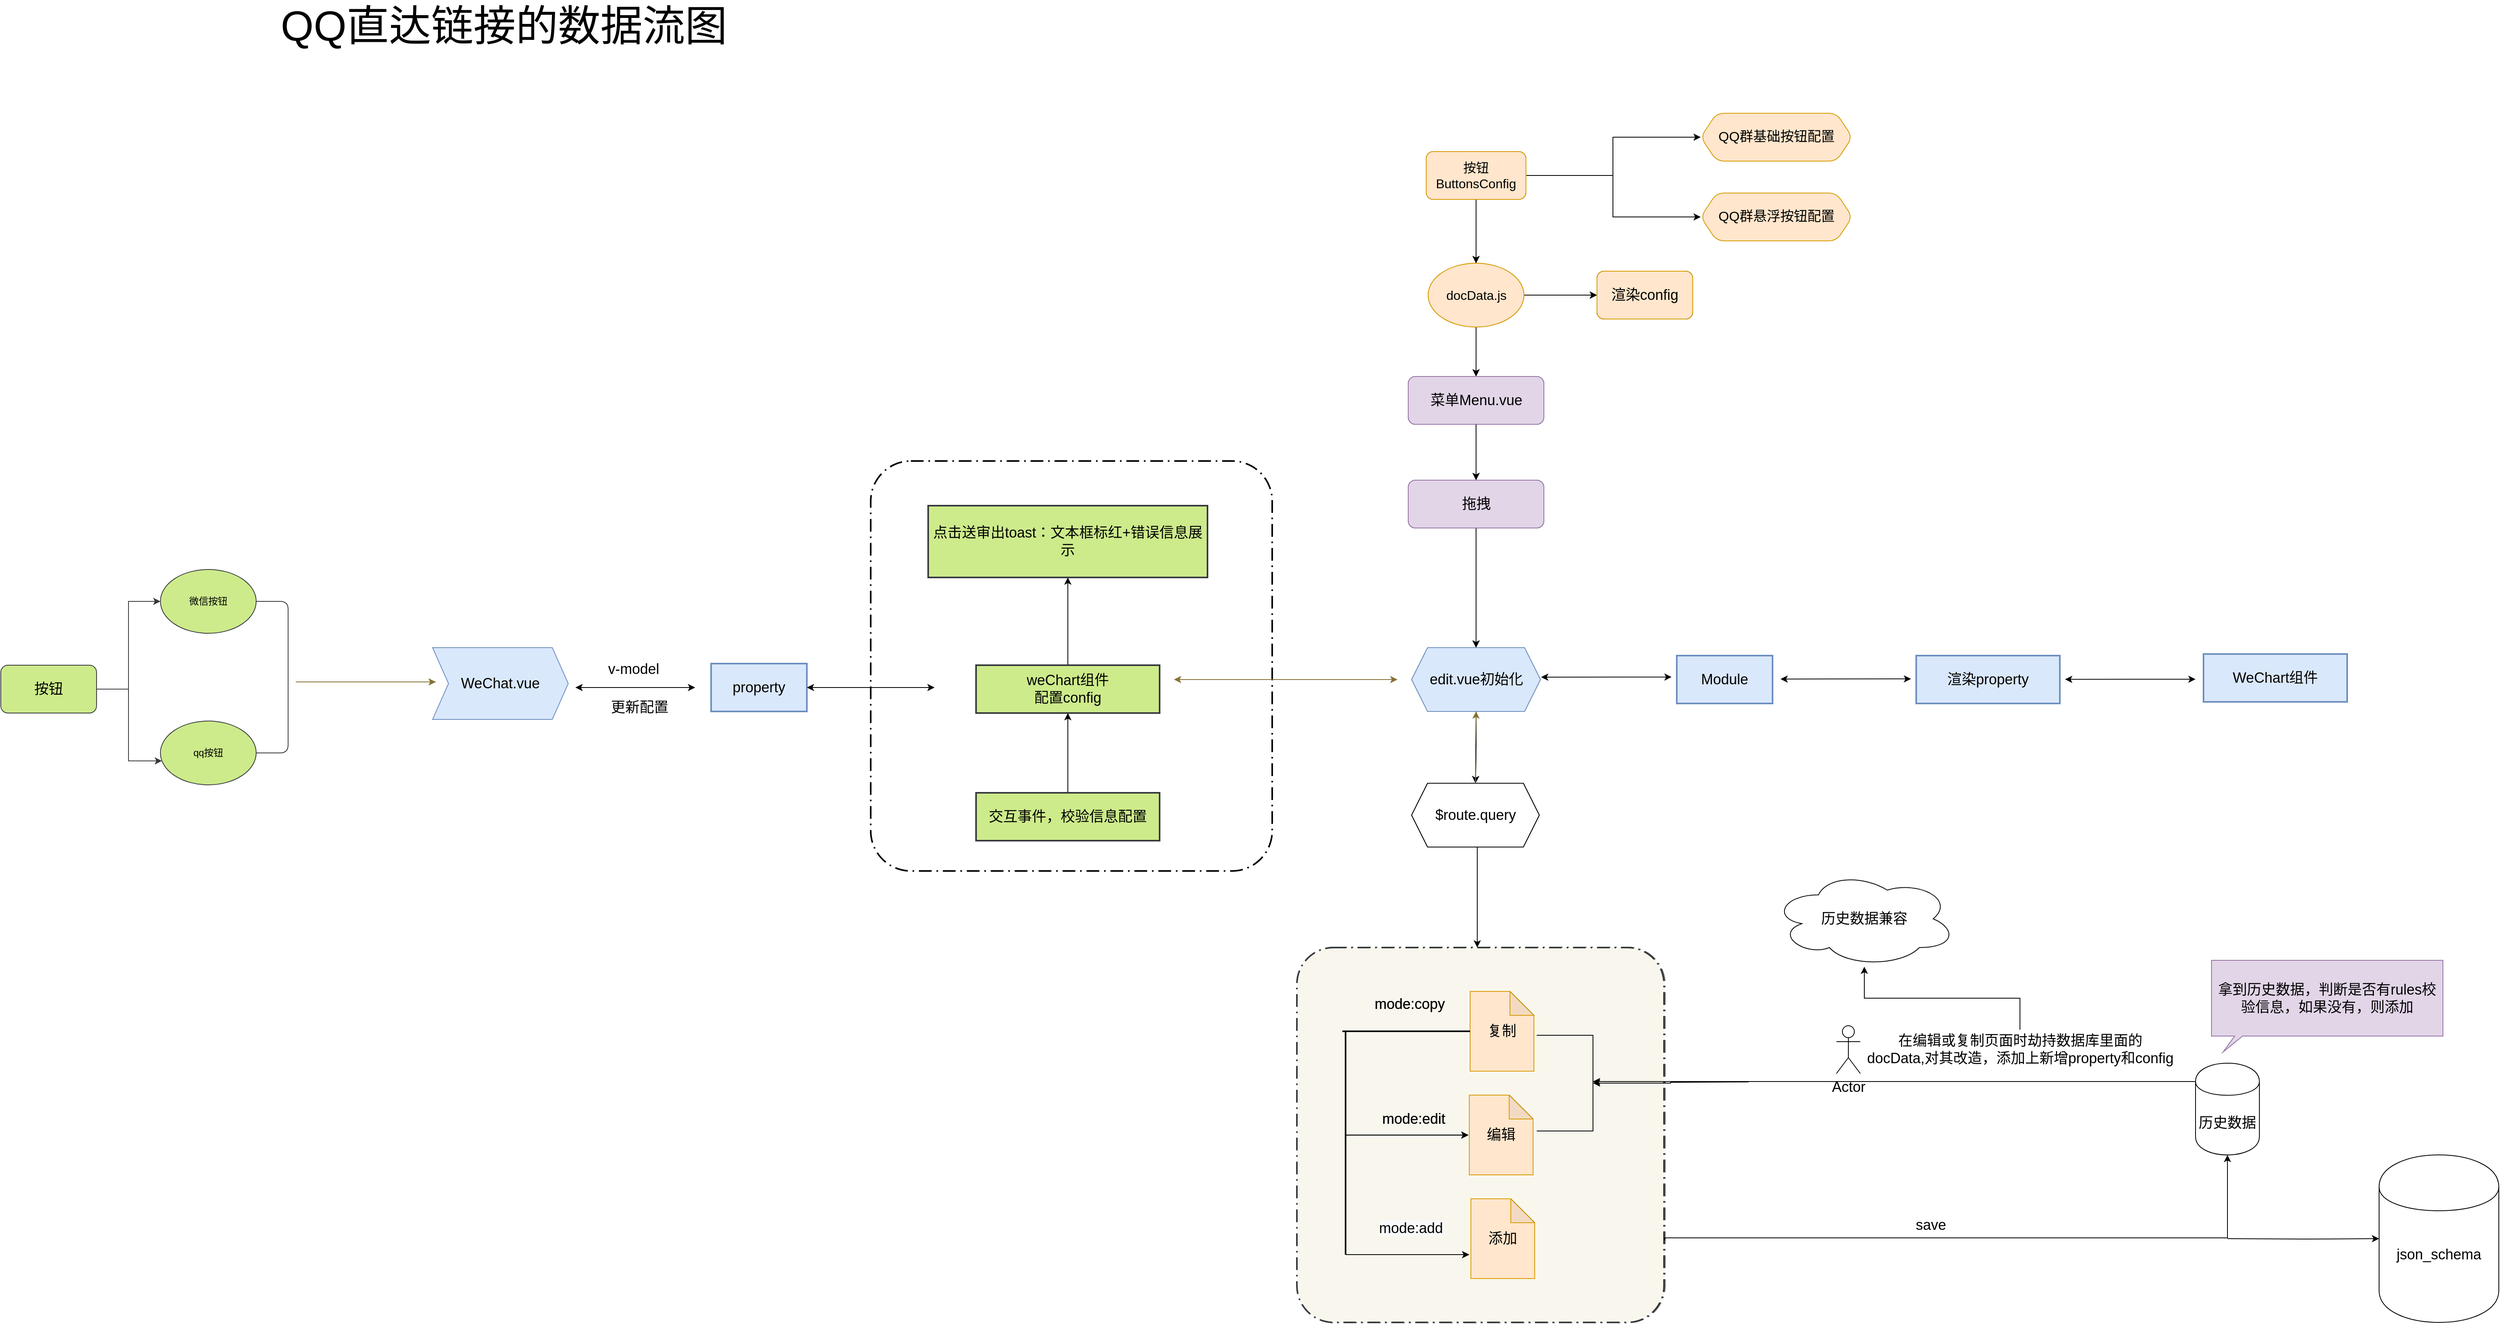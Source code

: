 <mxfile version="14.2.9" type="github">
  <diagram id="C5RBs43oDa-KdzZeNtuy" name="Page-1">
    <mxGraphModel dx="5042" dy="2492" grid="1" gridSize="10" guides="1" tooltips="1" connect="1" arrows="1" fold="1" page="1" pageScale="1" pageWidth="827" pageHeight="1169" math="0" shadow="0">
      <root>
        <mxCell id="WIyWlLk6GJQsqaUBKTNV-0" />
        <mxCell id="WIyWlLk6GJQsqaUBKTNV-1" parent="WIyWlLk6GJQsqaUBKTNV-0" />
        <mxCell id="8bZSMwI0g8y9zJHtoblz-149" value="" style="rounded=1;arcSize=10;dashed=1;dashPattern=8 3 1 3;strokeWidth=2;fontSize=18;fillColor=none;" vertex="1" parent="WIyWlLk6GJQsqaUBKTNV-1">
          <mxGeometry x="-120" y="676" width="503.06" height="514" as="geometry" />
        </mxCell>
        <mxCell id="8bZSMwI0g8y9zJHtoblz-0" value="" style="rounded=1;arcSize=10;dashed=1;strokeColor=#666666;fillColor=#f5f5f5;dashPattern=8 3 1 3;strokeWidth=2;fontSize=18;fontColor=#333333;" vertex="1" parent="WIyWlLk6GJQsqaUBKTNV-1">
          <mxGeometry x="415" y="1286" width="460" height="470" as="geometry" />
        </mxCell>
        <mxCell id="8bZSMwI0g8y9zJHtoblz-2" value="" style="edgeStyle=orthogonalEdgeStyle;rounded=0;orthogonalLoop=1;jettySize=auto;html=1;" edge="1" parent="WIyWlLk6GJQsqaUBKTNV-1" source="8bZSMwI0g8y9zJHtoblz-7" target="8bZSMwI0g8y9zJHtoblz-33">
          <mxGeometry relative="1" as="geometry" />
        </mxCell>
        <mxCell id="8bZSMwI0g8y9zJHtoblz-3" value="" style="edgeStyle=orthogonalEdgeStyle;rounded=0;orthogonalLoop=1;jettySize=auto;html=1;" edge="1" parent="WIyWlLk6GJQsqaUBKTNV-1" source="8bZSMwI0g8y9zJHtoblz-8" target="8bZSMwI0g8y9zJHtoblz-34">
          <mxGeometry relative="1" as="geometry" />
        </mxCell>
        <mxCell id="8bZSMwI0g8y9zJHtoblz-4" value="" style="rounded=1;arcSize=10;dashed=1;strokeColor=#36393d;fillColor=#f9f7ed;dashPattern=8 3 1 3;strokeWidth=2;fontSize=18;" vertex="1" parent="WIyWlLk6GJQsqaUBKTNV-1">
          <mxGeometry x="414" y="1286" width="460" height="470" as="geometry" />
        </mxCell>
        <mxCell id="8bZSMwI0g8y9zJHtoblz-5" value="" style="edgeStyle=orthogonalEdgeStyle;rounded=0;orthogonalLoop=1;jettySize=auto;html=1;fontSize=18;" edge="1" parent="WIyWlLk6GJQsqaUBKTNV-1" source="8bZSMwI0g8y9zJHtoblz-7" target="8bZSMwI0g8y9zJHtoblz-72">
          <mxGeometry relative="1" as="geometry" />
        </mxCell>
        <mxCell id="8bZSMwI0g8y9zJHtoblz-6" value="" style="edgeStyle=orthogonalEdgeStyle;rounded=0;orthogonalLoop=1;jettySize=auto;html=1;fontSize=18;" edge="1" parent="WIyWlLk6GJQsqaUBKTNV-1" source="8bZSMwI0g8y9zJHtoblz-8" target="8bZSMwI0g8y9zJHtoblz-73">
          <mxGeometry relative="1" as="geometry" />
        </mxCell>
        <mxCell id="8bZSMwI0g8y9zJHtoblz-7" value="&lt;font style=&quot;font-size: 16px&quot;&gt;docData.js&lt;/font&gt;" style="ellipse;whiteSpace=wrap;html=1;fillColor=#ffe6cc;strokeColor=#d79b00;" vertex="1" parent="WIyWlLk6GJQsqaUBKTNV-1">
          <mxGeometry x="578.5" y="428" width="120" height="80" as="geometry" />
        </mxCell>
        <mxCell id="8bZSMwI0g8y9zJHtoblz-8" value="&lt;font style=&quot;font-size: 16px&quot;&gt;docData.js&lt;/font&gt;" style="ellipse;whiteSpace=wrap;html=1;fillColor=#ffe6cc;strokeColor=#d79b00;" vertex="1" parent="WIyWlLk6GJQsqaUBKTNV-1">
          <mxGeometry x="578.5" y="428" width="120" height="80" as="geometry" />
        </mxCell>
        <mxCell id="8bZSMwI0g8y9zJHtoblz-13" value="" style="edgeStyle=orthogonalEdgeStyle;rounded=0;orthogonalLoop=1;jettySize=auto;html=1;" edge="1" parent="WIyWlLk6GJQsqaUBKTNV-1" source="8bZSMwI0g8y9zJHtoblz-15" target="8bZSMwI0g8y9zJHtoblz-7">
          <mxGeometry relative="1" as="geometry" />
        </mxCell>
        <mxCell id="8bZSMwI0g8y9zJHtoblz-14" value="" style="edgeStyle=orthogonalEdgeStyle;rounded=0;orthogonalLoop=1;jettySize=auto;html=1;" edge="1" parent="WIyWlLk6GJQsqaUBKTNV-1" source="8bZSMwI0g8y9zJHtoblz-16" target="8bZSMwI0g8y9zJHtoblz-8">
          <mxGeometry relative="1" as="geometry" />
        </mxCell>
        <mxCell id="8bZSMwI0g8y9zJHtoblz-15" value="&lt;font style=&quot;font-size: 16px&quot;&gt;按钮ButtonsConfig&lt;/font&gt;" style="rounded=1;whiteSpace=wrap;html=1;fillColor=#f5f5f5;strokeColor=#666666;fontColor=#333333;" vertex="1" parent="WIyWlLk6GJQsqaUBKTNV-1">
          <mxGeometry x="576" y="288" width="125" height="60" as="geometry" />
        </mxCell>
        <mxCell id="8bZSMwI0g8y9zJHtoblz-117" value="" style="edgeStyle=orthogonalEdgeStyle;rounded=0;orthogonalLoop=1;jettySize=auto;html=1;" edge="1" parent="WIyWlLk6GJQsqaUBKTNV-1" source="8bZSMwI0g8y9zJHtoblz-16" target="8bZSMwI0g8y9zJHtoblz-116">
          <mxGeometry relative="1" as="geometry">
            <Array as="points">
              <mxPoint x="810" y="318" />
              <mxPoint x="810" y="270" />
            </Array>
          </mxGeometry>
        </mxCell>
        <mxCell id="8bZSMwI0g8y9zJHtoblz-124" value="" style="edgeStyle=orthogonalEdgeStyle;rounded=0;orthogonalLoop=1;jettySize=auto;html=1;" edge="1" parent="WIyWlLk6GJQsqaUBKTNV-1" source="8bZSMwI0g8y9zJHtoblz-16">
          <mxGeometry relative="1" as="geometry">
            <mxPoint x="920" y="370" as="targetPoint" />
            <Array as="points">
              <mxPoint x="810" y="318" />
              <mxPoint x="810" y="370" />
            </Array>
          </mxGeometry>
        </mxCell>
        <mxCell id="8bZSMwI0g8y9zJHtoblz-16" value="&lt;font style=&quot;font-size: 16px&quot;&gt;按钮ButtonsConfig&lt;/font&gt;" style="rounded=1;whiteSpace=wrap;html=1;fillColor=#ffe6cc;strokeColor=#d79b00;" vertex="1" parent="WIyWlLk6GJQsqaUBKTNV-1">
          <mxGeometry x="576" y="288" width="125" height="60" as="geometry" />
        </mxCell>
        <mxCell id="8bZSMwI0g8y9zJHtoblz-31" value="" style="edgeStyle=orthogonalEdgeStyle;rounded=0;orthogonalLoop=1;jettySize=auto;html=1;fontSize=18;" edge="1" parent="WIyWlLk6GJQsqaUBKTNV-1" source="8bZSMwI0g8y9zJHtoblz-33">
          <mxGeometry relative="1" as="geometry">
            <mxPoint x="638.5" y="700" as="targetPoint" />
          </mxGeometry>
        </mxCell>
        <mxCell id="8bZSMwI0g8y9zJHtoblz-32" value="" style="edgeStyle=orthogonalEdgeStyle;rounded=0;orthogonalLoop=1;jettySize=auto;html=1;fontSize=18;" edge="1" parent="WIyWlLk6GJQsqaUBKTNV-1" source="8bZSMwI0g8y9zJHtoblz-34">
          <mxGeometry relative="1" as="geometry">
            <mxPoint x="638.5" y="700" as="targetPoint" />
          </mxGeometry>
        </mxCell>
        <mxCell id="8bZSMwI0g8y9zJHtoblz-33" value="&lt;font style=&quot;font-size: 18px&quot;&gt;菜单Menu.vue&lt;/font&gt;" style="rounded=1;whiteSpace=wrap;html=1;fillColor=#dae8fc;strokeColor=#6c8ebf;" vertex="1" parent="WIyWlLk6GJQsqaUBKTNV-1">
          <mxGeometry x="553.5" y="570" width="170" height="60" as="geometry" />
        </mxCell>
        <mxCell id="8bZSMwI0g8y9zJHtoblz-34" value="&lt;font style=&quot;font-size: 18px&quot;&gt;菜单Menu.vue&lt;/font&gt;" style="rounded=1;whiteSpace=wrap;html=1;fillColor=#e1d5e7;strokeColor=#9673a6;" vertex="1" parent="WIyWlLk6GJQsqaUBKTNV-1">
          <mxGeometry x="553.5" y="570" width="170" height="60" as="geometry" />
        </mxCell>
        <mxCell id="8bZSMwI0g8y9zJHtoblz-37" value="" style="edgeStyle=orthogonalEdgeStyle;rounded=0;orthogonalLoop=1;jettySize=auto;html=1;fontSize=18;" edge="1" parent="WIyWlLk6GJQsqaUBKTNV-1" source="8bZSMwI0g8y9zJHtoblz-39" target="8bZSMwI0g8y9zJHtoblz-45">
          <mxGeometry relative="1" as="geometry" />
        </mxCell>
        <mxCell id="8bZSMwI0g8y9zJHtoblz-38" value="" style="edgeStyle=orthogonalEdgeStyle;rounded=0;orthogonalLoop=1;jettySize=auto;html=1;fontSize=18;" edge="1" parent="WIyWlLk6GJQsqaUBKTNV-1" source="8bZSMwI0g8y9zJHtoblz-40" target="8bZSMwI0g8y9zJHtoblz-46">
          <mxGeometry relative="1" as="geometry" />
        </mxCell>
        <mxCell id="8bZSMwI0g8y9zJHtoblz-39" value="edit.vue初始化" style="shape=hexagon;perimeter=hexagonPerimeter2;whiteSpace=wrap;html=1;fixedSize=1;fontSize=18;fillColor=#d5e8d4;strokeColor=#82b366;" vertex="1" parent="WIyWlLk6GJQsqaUBKTNV-1">
          <mxGeometry x="557.75" y="910" width="161.5" height="80" as="geometry" />
        </mxCell>
        <mxCell id="8bZSMwI0g8y9zJHtoblz-41" value="复制" style="shape=note;whiteSpace=wrap;html=1;backgroundOutline=1;darkOpacity=0.05;fontSize=18;" vertex="1" parent="WIyWlLk6GJQsqaUBKTNV-1">
          <mxGeometry x="631" y="1341" width="80" height="100" as="geometry" />
        </mxCell>
        <mxCell id="8bZSMwI0g8y9zJHtoblz-42" value="复制" style="shape=note;whiteSpace=wrap;html=1;backgroundOutline=1;darkOpacity=0.05;fontSize=18;fillColor=#ffe6cc;strokeColor=#d79b00;" vertex="1" parent="WIyWlLk6GJQsqaUBKTNV-1">
          <mxGeometry x="631" y="1341" width="80" height="100" as="geometry" />
        </mxCell>
        <mxCell id="8bZSMwI0g8y9zJHtoblz-44" value="" style="edgeStyle=orthogonalEdgeStyle;rounded=0;orthogonalLoop=1;jettySize=auto;html=1;fontSize=18;" edge="1" parent="WIyWlLk6GJQsqaUBKTNV-1" source="8bZSMwI0g8y9zJHtoblz-46" target="8bZSMwI0g8y9zJHtoblz-4">
          <mxGeometry relative="1" as="geometry">
            <Array as="points">
              <mxPoint x="640" y="1230" />
              <mxPoint x="640" y="1230" />
            </Array>
          </mxGeometry>
        </mxCell>
        <mxCell id="8bZSMwI0g8y9zJHtoblz-45" value="$route.query" style="shape=hexagon;perimeter=hexagonPerimeter2;whiteSpace=wrap;html=1;fixedSize=1;fontSize=18;" vertex="1" parent="WIyWlLk6GJQsqaUBKTNV-1">
          <mxGeometry x="557.75" y="1080" width="160" height="80" as="geometry" />
        </mxCell>
        <mxCell id="8bZSMwI0g8y9zJHtoblz-147" value="" style="edgeStyle=orthogonalEdgeStyle;rounded=0;orthogonalLoop=1;jettySize=auto;html=1;strokeColor=#857135;" edge="1" parent="WIyWlLk6GJQsqaUBKTNV-1" source="8bZSMwI0g8y9zJHtoblz-46" target="8bZSMwI0g8y9zJHtoblz-40">
          <mxGeometry relative="1" as="geometry" />
        </mxCell>
        <mxCell id="8bZSMwI0g8y9zJHtoblz-46" value="$route.query" style="shape=hexagon;perimeter=hexagonPerimeter2;whiteSpace=wrap;html=1;fixedSize=1;fontSize=18;" vertex="1" parent="WIyWlLk6GJQsqaUBKTNV-1">
          <mxGeometry x="557.75" y="1080" width="160" height="80" as="geometry" />
        </mxCell>
        <mxCell id="8bZSMwI0g8y9zJHtoblz-47" value="mode:copy" style="text;html=1;align=center;verticalAlign=middle;resizable=0;points=[];autosize=1;fontSize=18;" vertex="1" parent="WIyWlLk6GJQsqaUBKTNV-1">
          <mxGeometry x="505" y="1342" width="100" height="30" as="geometry" />
        </mxCell>
        <mxCell id="8bZSMwI0g8y9zJHtoblz-48" value="mode:copy" style="text;html=1;align=center;verticalAlign=middle;resizable=0;points=[];autosize=1;fontSize=18;" vertex="1" parent="WIyWlLk6GJQsqaUBKTNV-1">
          <mxGeometry x="505" y="1342" width="100" height="30" as="geometry" />
        </mxCell>
        <mxCell id="8bZSMwI0g8y9zJHtoblz-49" value="" style="edgeStyle=orthogonalEdgeStyle;rounded=0;orthogonalLoop=1;jettySize=auto;html=1;fontSize=18;exitX=0.813;exitY=0;exitDx=0;exitDy=0;exitPerimeter=0;" edge="1" parent="WIyWlLk6GJQsqaUBKTNV-1">
          <mxGeometry relative="1" as="geometry">
            <mxPoint x="474" y="1521.08" as="sourcePoint" />
            <mxPoint x="629" y="1521.143" as="targetPoint" />
            <Array as="points">
              <mxPoint x="509" y="1521" />
              <mxPoint x="509" y="1521" />
            </Array>
          </mxGeometry>
        </mxCell>
        <mxCell id="8bZSMwI0g8y9zJHtoblz-50" value="" style="edgeStyle=orthogonalEdgeStyle;rounded=0;orthogonalLoop=1;jettySize=auto;html=1;fontSize=18;exitX=0.813;exitY=0;exitDx=0;exitDy=0;exitPerimeter=0;" edge="1" parent="WIyWlLk6GJQsqaUBKTNV-1">
          <mxGeometry relative="1" as="geometry">
            <mxPoint x="474" y="1521.08" as="sourcePoint" />
            <mxPoint x="629" y="1521.143" as="targetPoint" />
            <Array as="points">
              <mxPoint x="509" y="1521" />
              <mxPoint x="509" y="1521" />
            </Array>
          </mxGeometry>
        </mxCell>
        <mxCell id="8bZSMwI0g8y9zJHtoblz-51" value="" style="line;strokeWidth=2;direction=south;html=1;fontSize=18;" vertex="1" parent="WIyWlLk6GJQsqaUBKTNV-1">
          <mxGeometry x="470" y="1391" width="10" height="280" as="geometry" />
        </mxCell>
        <mxCell id="8bZSMwI0g8y9zJHtoblz-52" value="" style="line;strokeWidth=2;direction=south;html=1;fontSize=18;" vertex="1" parent="WIyWlLk6GJQsqaUBKTNV-1">
          <mxGeometry x="470" y="1391" width="10" height="280" as="geometry" />
        </mxCell>
        <mxCell id="8bZSMwI0g8y9zJHtoblz-53" value="mode:edit" style="text;html=1;align=center;verticalAlign=middle;resizable=0;points=[];autosize=1;fontSize=18;" vertex="1" parent="WIyWlLk6GJQsqaUBKTNV-1">
          <mxGeometry x="515" y="1486" width="90" height="30" as="geometry" />
        </mxCell>
        <mxCell id="8bZSMwI0g8y9zJHtoblz-54" value="mode:edit" style="text;html=1;align=center;verticalAlign=middle;resizable=0;points=[];autosize=1;fontSize=18;" vertex="1" parent="WIyWlLk6GJQsqaUBKTNV-1">
          <mxGeometry x="515" y="1486" width="90" height="30" as="geometry" />
        </mxCell>
        <mxCell id="8bZSMwI0g8y9zJHtoblz-55" value="编辑" style="shape=note;whiteSpace=wrap;html=1;backgroundOutline=1;darkOpacity=0.05;fontSize=18;" vertex="1" parent="WIyWlLk6GJQsqaUBKTNV-1">
          <mxGeometry x="630" y="1471" width="80" height="100" as="geometry" />
        </mxCell>
        <mxCell id="8bZSMwI0g8y9zJHtoblz-56" value="编辑" style="shape=note;whiteSpace=wrap;html=1;backgroundOutline=1;darkOpacity=0.05;fontSize=18;fillColor=#ffe6cc;strokeColor=#d79b00;" vertex="1" parent="WIyWlLk6GJQsqaUBKTNV-1">
          <mxGeometry x="630" y="1471" width="80" height="100" as="geometry" />
        </mxCell>
        <mxCell id="8bZSMwI0g8y9zJHtoblz-57" value="添加" style="shape=note;whiteSpace=wrap;html=1;backgroundOutline=1;darkOpacity=0.05;fontSize=18;" vertex="1" parent="WIyWlLk6GJQsqaUBKTNV-1">
          <mxGeometry x="632" y="1601" width="80" height="100" as="geometry" />
        </mxCell>
        <mxCell id="8bZSMwI0g8y9zJHtoblz-58" value="添加" style="shape=note;whiteSpace=wrap;html=1;backgroundOutline=1;darkOpacity=0.05;fontSize=18;fillColor=#ffe6cc;strokeColor=#d79b00;" vertex="1" parent="WIyWlLk6GJQsqaUBKTNV-1">
          <mxGeometry x="632" y="1601" width="80" height="100" as="geometry" />
        </mxCell>
        <mxCell id="8bZSMwI0g8y9zJHtoblz-59" value="" style="edgeStyle=orthogonalEdgeStyle;rounded=0;orthogonalLoop=1;jettySize=auto;html=1;fontSize=18;exitX=0.813;exitY=0;exitDx=0;exitDy=0;exitPerimeter=0;" edge="1" parent="WIyWlLk6GJQsqaUBKTNV-1">
          <mxGeometry relative="1" as="geometry">
            <mxPoint x="475" y="1671.0" as="sourcePoint" />
            <mxPoint x="630" y="1671.063" as="targetPoint" />
            <Array as="points">
              <mxPoint x="510" y="1670.92" />
              <mxPoint x="510" y="1670.92" />
            </Array>
          </mxGeometry>
        </mxCell>
        <mxCell id="8bZSMwI0g8y9zJHtoblz-60" value="" style="edgeStyle=orthogonalEdgeStyle;rounded=0;orthogonalLoop=1;jettySize=auto;html=1;fontSize=18;exitX=0.813;exitY=0;exitDx=0;exitDy=0;exitPerimeter=0;" edge="1" parent="WIyWlLk6GJQsqaUBKTNV-1">
          <mxGeometry relative="1" as="geometry">
            <mxPoint x="475" y="1671.0" as="sourcePoint" />
            <mxPoint x="630" y="1671.063" as="targetPoint" />
            <Array as="points">
              <mxPoint x="510" y="1670.92" />
              <mxPoint x="510" y="1670.92" />
            </Array>
          </mxGeometry>
        </mxCell>
        <mxCell id="8bZSMwI0g8y9zJHtoblz-61" value="&lt;meta charset=&quot;utf-8&quot;&gt;&lt;span style=&quot;color: rgb(0, 0, 0); font-family: helvetica; font-size: 18px; font-style: normal; font-weight: 400; letter-spacing: normal; text-align: center; text-indent: 0px; text-transform: none; word-spacing: 0px; background-color: rgb(248, 249, 250); display: inline; float: none;&quot;&gt;mode:add&lt;/span&gt;" style="text;whiteSpace=wrap;html=1;fontSize=18;" vertex="1" parent="WIyWlLk6GJQsqaUBKTNV-1">
          <mxGeometry x="515" y="1621" width="110" height="40" as="geometry" />
        </mxCell>
        <mxCell id="8bZSMwI0g8y9zJHtoblz-62" value="&lt;meta charset=&quot;utf-8&quot;&gt;&lt;span style=&quot;color: rgb(0, 0, 0); font-family: helvetica; font-size: 18px; font-style: normal; font-weight: 400; letter-spacing: normal; text-align: center; text-indent: 0px; text-transform: none; word-spacing: 0px; background-color: rgb(248, 249, 250); display: inline; float: none;&quot;&gt;mode:add&lt;/span&gt;" style="text;whiteSpace=wrap;html=1;fontSize=18;" vertex="1" parent="WIyWlLk6GJQsqaUBKTNV-1">
          <mxGeometry x="515" y="1621" width="110" height="40" as="geometry" />
        </mxCell>
        <mxCell id="8bZSMwI0g8y9zJHtoblz-63" value="" style="shape=partialRectangle;whiteSpace=wrap;html=1;bottom=1;right=1;left=1;top=0;fillColor=none;routingCenterX=-0.5;fontSize=18;direction=north;" vertex="1" parent="WIyWlLk6GJQsqaUBKTNV-1">
          <mxGeometry x="715" y="1396" width="70" height="120" as="geometry" />
        </mxCell>
        <mxCell id="8bZSMwI0g8y9zJHtoblz-64" value="" style="shape=partialRectangle;whiteSpace=wrap;html=1;bottom=1;right=1;left=1;top=0;fillColor=none;routingCenterX=-0.5;fontSize=18;direction=north;" vertex="1" parent="WIyWlLk6GJQsqaUBKTNV-1">
          <mxGeometry x="715" y="1396" width="70" height="120" as="geometry" />
        </mxCell>
        <mxCell id="8bZSMwI0g8y9zJHtoblz-65" value="" style="edgeStyle=orthogonalEdgeStyle;rounded=0;orthogonalLoop=1;jettySize=auto;html=1;fontSize=18;" edge="1" parent="WIyWlLk6GJQsqaUBKTNV-1" source="8bZSMwI0g8y9zJHtoblz-67" target="8bZSMwI0g8y9zJHtoblz-63">
          <mxGeometry relative="1" as="geometry">
            <Array as="points">
              <mxPoint x="1260" y="1454" />
              <mxPoint x="1260" y="1454" />
            </Array>
          </mxGeometry>
        </mxCell>
        <mxCell id="8bZSMwI0g8y9zJHtoblz-66" value="" style="edgeStyle=orthogonalEdgeStyle;rounded=0;orthogonalLoop=1;jettySize=auto;html=1;fontSize=18;" edge="1" parent="WIyWlLk6GJQsqaUBKTNV-1" target="8bZSMwI0g8y9zJHtoblz-64">
          <mxGeometry relative="1" as="geometry">
            <mxPoint x="980" y="1454.5" as="sourcePoint" />
          </mxGeometry>
        </mxCell>
        <mxCell id="8bZSMwI0g8y9zJHtoblz-67" value="历史数据" style="shape=cylinder;whiteSpace=wrap;html=1;boundedLbl=1;backgroundOutline=1;fontSize=18;fillColor=none;" vertex="1" parent="WIyWlLk6GJQsqaUBKTNV-1">
          <mxGeometry x="1540" y="1431" width="80" height="115" as="geometry" />
        </mxCell>
        <mxCell id="8bZSMwI0g8y9zJHtoblz-68" value="" style="edgeStyle=orthogonalEdgeStyle;rounded=0;orthogonalLoop=1;jettySize=auto;html=1;fontSize=18;entryX=0.5;entryY=0;entryDx=0;entryDy=0;" edge="1" parent="WIyWlLk6GJQsqaUBKTNV-1" source="8bZSMwI0g8y9zJHtoblz-70" target="8bZSMwI0g8y9zJHtoblz-39">
          <mxGeometry relative="1" as="geometry">
            <mxPoint x="638.5" y="840" as="targetPoint" />
          </mxGeometry>
        </mxCell>
        <mxCell id="8bZSMwI0g8y9zJHtoblz-69" value="" style="edgeStyle=orthogonalEdgeStyle;rounded=0;orthogonalLoop=1;jettySize=auto;html=1;fontSize=18;entryX=0.5;entryY=0;entryDx=0;entryDy=0;" edge="1" parent="WIyWlLk6GJQsqaUBKTNV-1" source="8bZSMwI0g8y9zJHtoblz-71" target="8bZSMwI0g8y9zJHtoblz-40">
          <mxGeometry relative="1" as="geometry">
            <mxPoint x="638.5" y="840" as="targetPoint" />
          </mxGeometry>
        </mxCell>
        <mxCell id="8bZSMwI0g8y9zJHtoblz-70" value="&lt;span style=&quot;font-size: 18px&quot;&gt;拖拽&lt;/span&gt;" style="rounded=1;whiteSpace=wrap;html=1;fillColor=#dae8fc;strokeColor=#6c8ebf;" vertex="1" parent="WIyWlLk6GJQsqaUBKTNV-1">
          <mxGeometry x="553.5" y="700" width="170" height="60" as="geometry" />
        </mxCell>
        <mxCell id="8bZSMwI0g8y9zJHtoblz-71" value="&lt;span style=&quot;font-size: 18px&quot;&gt;拖拽&lt;/span&gt;" style="rounded=1;whiteSpace=wrap;html=1;fillColor=#e1d5e7;strokeColor=#9673a6;" vertex="1" parent="WIyWlLk6GJQsqaUBKTNV-1">
          <mxGeometry x="553.5" y="700" width="170" height="60" as="geometry" />
        </mxCell>
        <mxCell id="8bZSMwI0g8y9zJHtoblz-72" value="渲染config" style="rounded=1;whiteSpace=wrap;html=1;fontSize=18;" vertex="1" parent="WIyWlLk6GJQsqaUBKTNV-1">
          <mxGeometry x="790" y="438" width="120" height="60" as="geometry" />
        </mxCell>
        <mxCell id="8bZSMwI0g8y9zJHtoblz-73" value="渲染config" style="rounded=1;whiteSpace=wrap;html=1;fontSize=18;fillColor=#ffe6cc;strokeColor=#d79b00;" vertex="1" parent="WIyWlLk6GJQsqaUBKTNV-1">
          <mxGeometry x="790" y="438" width="120" height="60" as="geometry" />
        </mxCell>
        <mxCell id="8bZSMwI0g8y9zJHtoblz-74" value="" style="edgeStyle=orthogonalEdgeStyle;rounded=0;orthogonalLoop=1;jettySize=auto;html=1;fontSize=18;" edge="1" parent="WIyWlLk6GJQsqaUBKTNV-1" target="8bZSMwI0g8y9zJHtoblz-76">
          <mxGeometry relative="1" as="geometry">
            <mxPoint x="1580" y="1651" as="sourcePoint" />
          </mxGeometry>
        </mxCell>
        <mxCell id="8bZSMwI0g8y9zJHtoblz-75" value="save" style="text;html=1;align=center;verticalAlign=middle;resizable=0;points=[];autosize=1;fontSize=18;" vertex="1" parent="WIyWlLk6GJQsqaUBKTNV-1">
          <mxGeometry x="1183" y="1619" width="50" height="30" as="geometry" />
        </mxCell>
        <mxCell id="8bZSMwI0g8y9zJHtoblz-76" value="json_schema" style="shape=cylinder;whiteSpace=wrap;html=1;boundedLbl=1;backgroundOutline=1;fontSize=18;" vertex="1" parent="WIyWlLk6GJQsqaUBKTNV-1">
          <mxGeometry x="1770" y="1546" width="150" height="210" as="geometry" />
        </mxCell>
        <mxCell id="8bZSMwI0g8y9zJHtoblz-78" style="edgeStyle=orthogonalEdgeStyle;rounded=0;orthogonalLoop=1;jettySize=auto;html=1;fontSize=18;exitX=1.002;exitY=0.781;exitDx=0;exitDy=0;exitPerimeter=0;" edge="1" parent="WIyWlLk6GJQsqaUBKTNV-1" source="8bZSMwI0g8y9zJHtoblz-4" target="8bZSMwI0g8y9zJHtoblz-67">
          <mxGeometry relative="1" as="geometry">
            <mxPoint x="1630" y="1537" as="targetPoint" />
            <mxPoint x="1260" y="1650" as="sourcePoint" />
            <Array as="points">
              <mxPoint x="1580" y="1650" />
            </Array>
          </mxGeometry>
        </mxCell>
        <mxCell id="8bZSMwI0g8y9zJHtoblz-79" value="property" style="whiteSpace=wrap;html=1;fontSize=18;strokeColor=#6c8ebf;strokeWidth=2;fillColor=#dae8fc;" vertex="1" parent="WIyWlLk6GJQsqaUBKTNV-1">
          <mxGeometry x="-320" y="930" width="120" height="60" as="geometry" />
        </mxCell>
        <mxCell id="8bZSMwI0g8y9zJHtoblz-80" value="" style="line;strokeWidth=2;html=1;fontSize=18;" vertex="1" parent="WIyWlLk6GJQsqaUBKTNV-1">
          <mxGeometry x="471" y="1386" width="160" height="10" as="geometry" />
        </mxCell>
        <mxCell id="8bZSMwI0g8y9zJHtoblz-81" value="" style="line;strokeWidth=2;html=1;fontSize=18;" vertex="1" parent="WIyWlLk6GJQsqaUBKTNV-1">
          <mxGeometry x="471" y="1386" width="160" height="10" as="geometry" />
        </mxCell>
        <mxCell id="8bZSMwI0g8y9zJHtoblz-85" value="&amp;nbsp; &amp;nbsp;v-model" style="text;html=1;align=center;verticalAlign=middle;resizable=0;points=[];autosize=1;fontSize=18;" vertex="1" parent="WIyWlLk6GJQsqaUBKTNV-1">
          <mxGeometry x="-470" y="922" width="90" height="30" as="geometry" />
        </mxCell>
        <mxCell id="8bZSMwI0g8y9zJHtoblz-86" value="" style="endArrow=classic;startArrow=classic;html=1;fontSize=18;" edge="1" parent="WIyWlLk6GJQsqaUBKTNV-1">
          <mxGeometry width="50" height="50" relative="1" as="geometry">
            <mxPoint x="-490.0" y="960" as="sourcePoint" />
            <mxPoint x="-340.0" y="960" as="targetPoint" />
          </mxGeometry>
        </mxCell>
        <mxCell id="8bZSMwI0g8y9zJHtoblz-87" value="更新配置" style="text;html=1;align=center;verticalAlign=middle;resizable=0;points=[];autosize=1;fontSize=18;" vertex="1" parent="WIyWlLk6GJQsqaUBKTNV-1">
          <mxGeometry x="-455" y="970" width="90" height="30" as="geometry" />
        </mxCell>
        <mxCell id="8bZSMwI0g8y9zJHtoblz-94" value="" style="edgeStyle=orthogonalEdgeStyle;rounded=0;orthogonalLoop=1;jettySize=auto;html=1;fontSize=18;" edge="1" parent="WIyWlLk6GJQsqaUBKTNV-1" source="8bZSMwI0g8y9zJHtoblz-95" target="8bZSMwI0g8y9zJHtoblz-101">
          <mxGeometry relative="1" as="geometry" />
        </mxCell>
        <mxCell id="8bZSMwI0g8y9zJHtoblz-95" value="weChart组件&lt;br&gt;配置config" style="whiteSpace=wrap;html=1;fontSize=18;strokeColor=#36393d;strokeWidth=2;fillColor=#cdeb8b;" vertex="1" parent="WIyWlLk6GJQsqaUBKTNV-1">
          <mxGeometry x="12" y="932" width="230" height="60" as="geometry" />
        </mxCell>
        <mxCell id="8bZSMwI0g8y9zJHtoblz-96" value="" style="endArrow=classic;startArrow=classic;html=1;fontSize=18;" edge="1" parent="WIyWlLk6GJQsqaUBKTNV-1">
          <mxGeometry width="50" height="50" relative="1" as="geometry">
            <mxPoint x="-200.0" y="960" as="sourcePoint" />
            <mxPoint x="-40.0" y="960" as="targetPoint" />
            <Array as="points">
              <mxPoint x="-150" y="960" />
            </Array>
          </mxGeometry>
        </mxCell>
        <mxCell id="8bZSMwI0g8y9zJHtoblz-98" value="Module" style="whiteSpace=wrap;html=1;fontSize=18;strokeColor=#6c8ebf;strokeWidth=2;fillColor=#dae8fc;" vertex="1" parent="WIyWlLk6GJQsqaUBKTNV-1">
          <mxGeometry x="890" y="920" width="120" height="60" as="geometry" />
        </mxCell>
        <mxCell id="8bZSMwI0g8y9zJHtoblz-99" value="" style="endArrow=classic;startArrow=classic;html=1;fontSize=18;" edge="1" parent="WIyWlLk6GJQsqaUBKTNV-1">
          <mxGeometry width="50" height="50" relative="1" as="geometry">
            <mxPoint x="720" y="946.99" as="sourcePoint" />
            <mxPoint x="883.5" y="946.82" as="targetPoint" />
          </mxGeometry>
        </mxCell>
        <mxCell id="8bZSMwI0g8y9zJHtoblz-100" value="渲染property" style="whiteSpace=wrap;html=1;fontSize=18;strokeColor=#6c8ebf;strokeWidth=2;fillColor=#dae8fc;" vertex="1" parent="WIyWlLk6GJQsqaUBKTNV-1">
          <mxGeometry x="1190" y="920" width="180" height="60" as="geometry" />
        </mxCell>
        <mxCell id="8bZSMwI0g8y9zJHtoblz-101" value="点击送审出toast：文本框标红+错误信息展示" style="whiteSpace=wrap;html=1;fontSize=18;strokeColor=#36393d;strokeWidth=2;fillColor=#cdeb8b;" vertex="1" parent="WIyWlLk6GJQsqaUBKTNV-1">
          <mxGeometry x="-48" y="732" width="350" height="90" as="geometry" />
        </mxCell>
        <mxCell id="8bZSMwI0g8y9zJHtoblz-102" value="" style="edgeStyle=orthogonalEdgeStyle;rounded=0;orthogonalLoop=1;jettySize=auto;html=1;fontSize=18;" edge="1" parent="WIyWlLk6GJQsqaUBKTNV-1" source="8bZSMwI0g8y9zJHtoblz-103" target="8bZSMwI0g8y9zJHtoblz-95">
          <mxGeometry relative="1" as="geometry" />
        </mxCell>
        <mxCell id="8bZSMwI0g8y9zJHtoblz-103" value="交互事件，校验信息配置" style="whiteSpace=wrap;html=1;fontSize=18;strokeColor=#36393d;strokeWidth=2;fillColor=#cdeb8b;" vertex="1" parent="WIyWlLk6GJQsqaUBKTNV-1">
          <mxGeometry x="12" y="1092" width="230" height="60" as="geometry" />
        </mxCell>
        <mxCell id="8bZSMwI0g8y9zJHtoblz-106" value="拿到历史数据，判断是否有rules校验信息，如果没有，则添加" style="shape=callout;whiteSpace=wrap;html=1;perimeter=calloutPerimeter;fontSize=18;position2=0.05;size=20;position=0.1;base=10;fillColor=#e1d5e7;strokeColor=#9673a6;" vertex="1" parent="WIyWlLk6GJQsqaUBKTNV-1">
          <mxGeometry x="1560" y="1302" width="290" height="115" as="geometry" />
        </mxCell>
        <mxCell id="8bZSMwI0g8y9zJHtoblz-107" value="" style="endArrow=classic;startArrow=classic;html=1;fontSize=18;" edge="1" parent="WIyWlLk6GJQsqaUBKTNV-1">
          <mxGeometry width="50" height="50" relative="1" as="geometry">
            <mxPoint x="1020" y="949.34" as="sourcePoint" />
            <mxPoint x="1183.5" y="949.17" as="targetPoint" />
          </mxGeometry>
        </mxCell>
        <mxCell id="8bZSMwI0g8y9zJHtoblz-108" value="WeChart组件" style="whiteSpace=wrap;html=1;fontSize=18;strokeColor=#6c8ebf;strokeWidth=2;fillColor=#dae8fc;" vertex="1" parent="WIyWlLk6GJQsqaUBKTNV-1">
          <mxGeometry x="1550" y="918" width="180" height="60" as="geometry" />
        </mxCell>
        <mxCell id="8bZSMwI0g8y9zJHtoblz-109" value="" style="endArrow=classic;startArrow=classic;html=1;fontSize=18;" edge="1" parent="WIyWlLk6GJQsqaUBKTNV-1">
          <mxGeometry width="50" height="50" relative="1" as="geometry">
            <mxPoint x="1376.5" y="949.75" as="sourcePoint" />
            <mxPoint x="1540" y="949.58" as="targetPoint" />
          </mxGeometry>
        </mxCell>
        <mxCell id="8bZSMwI0g8y9zJHtoblz-110" value="Actor" style="shape=umlActor;verticalLabelPosition=bottom;verticalAlign=top;html=1;outlineConnect=0;fontSize=18;" vertex="1" parent="WIyWlLk6GJQsqaUBKTNV-1">
          <mxGeometry x="1090" y="1384" width="30" height="60" as="geometry" />
        </mxCell>
        <mxCell id="8bZSMwI0g8y9zJHtoblz-111" value="" style="edgeStyle=orthogonalEdgeStyle;rounded=0;orthogonalLoop=1;jettySize=auto;html=1;fontSize=18;" edge="1" parent="WIyWlLk6GJQsqaUBKTNV-1" source="8bZSMwI0g8y9zJHtoblz-112" target="8bZSMwI0g8y9zJHtoblz-113">
          <mxGeometry relative="1" as="geometry" />
        </mxCell>
        <mxCell id="8bZSMwI0g8y9zJHtoblz-112" value="在编辑或复制页面时劫持数据库里面的&lt;br&gt;docData,对其改造，添加上新增property和config" style="text;html=1;align=center;verticalAlign=middle;resizable=0;points=[];autosize=1;fontSize=18;" vertex="1" parent="WIyWlLk6GJQsqaUBKTNV-1">
          <mxGeometry x="1120" y="1389" width="400" height="50" as="geometry" />
        </mxCell>
        <mxCell id="8bZSMwI0g8y9zJHtoblz-113" value="历史数据兼容" style="ellipse;shape=cloud;whiteSpace=wrap;html=1;fontSize=18;" vertex="1" parent="WIyWlLk6GJQsqaUBKTNV-1">
          <mxGeometry x="1010" y="1190" width="230" height="120" as="geometry" />
        </mxCell>
        <mxCell id="8bZSMwI0g8y9zJHtoblz-114" value="&lt;font style=&quot;font-size: 53px&quot;&gt;QQ直达链接的数据流图&lt;/font&gt;" style="text;html=1;align=center;verticalAlign=middle;resizable=0;points=[];autosize=1;fontSize=18;" vertex="1" parent="WIyWlLk6GJQsqaUBKTNV-1">
          <mxGeometry x="-865" y="110" width="570" height="40" as="geometry" />
        </mxCell>
        <mxCell id="8bZSMwI0g8y9zJHtoblz-116" value="&lt;font style=&quot;font-size: 17px&quot;&gt;QQ群基础按钮配置&lt;/font&gt;" style="shape=hexagon;perimeter=hexagonPerimeter2;whiteSpace=wrap;html=1;fixedSize=1;rounded=1;strokeColor=#d79b00;fillColor=#ffe6cc;" vertex="1" parent="WIyWlLk6GJQsqaUBKTNV-1">
          <mxGeometry x="920" y="240" width="190" height="60" as="geometry" />
        </mxCell>
        <mxCell id="8bZSMwI0g8y9zJHtoblz-125" value="&lt;font style=&quot;font-size: 17px&quot;&gt;QQ群悬浮按钮配置&lt;/font&gt;" style="shape=hexagon;perimeter=hexagonPerimeter2;whiteSpace=wrap;html=1;fixedSize=1;rounded=1;strokeColor=#d79b00;fillColor=#ffe6cc;" vertex="1" parent="WIyWlLk6GJQsqaUBKTNV-1">
          <mxGeometry x="920" y="340" width="190" height="60" as="geometry" />
        </mxCell>
        <mxCell id="8bZSMwI0g8y9zJHtoblz-137" value="" style="edgeStyle=orthogonalEdgeStyle;rounded=0;orthogonalLoop=1;jettySize=auto;html=1;strokeColor=#36393d;fillColor=#cdeb8b;" edge="1" parent="WIyWlLk6GJQsqaUBKTNV-1" source="8bZSMwI0g8y9zJHtoblz-127" target="8bZSMwI0g8y9zJHtoblz-134">
          <mxGeometry relative="1" as="geometry">
            <Array as="points">
              <mxPoint x="-1050" y="962" />
              <mxPoint x="-1050" y="1052" />
            </Array>
          </mxGeometry>
        </mxCell>
        <mxCell id="8bZSMwI0g8y9zJHtoblz-127" value="&lt;font style=&quot;font-size: 18px&quot;&gt;按钮&lt;/font&gt;" style="rounded=1;whiteSpace=wrap;html=1;fillColor=#cdeb8b;strokeColor=#36393d;" vertex="1" parent="WIyWlLk6GJQsqaUBKTNV-1">
          <mxGeometry x="-1210" y="932" width="120" height="60" as="geometry" />
        </mxCell>
        <mxCell id="8bZSMwI0g8y9zJHtoblz-128" value="微信按钮" style="ellipse;whiteSpace=wrap;html=1;rounded=1;fillColor=#cdeb8b;strokeColor=#36393d;" vertex="1" parent="WIyWlLk6GJQsqaUBKTNV-1">
          <mxGeometry x="-1010" y="812" width="120" height="80" as="geometry" />
        </mxCell>
        <mxCell id="8bZSMwI0g8y9zJHtoblz-134" value="qq按钮" style="ellipse;whiteSpace=wrap;html=1;rounded=1;fillColor=#cdeb8b;strokeColor=#36393d;" vertex="1" parent="WIyWlLk6GJQsqaUBKTNV-1">
          <mxGeometry x="-1010" y="1002" width="120" height="80" as="geometry" />
        </mxCell>
        <mxCell id="8bZSMwI0g8y9zJHtoblz-129" value="" style="edgeStyle=orthogonalEdgeStyle;rounded=0;orthogonalLoop=1;jettySize=auto;html=1;fillColor=#cdeb8b;strokeColor=#36393d;" edge="1" parent="WIyWlLk6GJQsqaUBKTNV-1" source="8bZSMwI0g8y9zJHtoblz-127" target="8bZSMwI0g8y9zJHtoblz-128">
          <mxGeometry relative="1" as="geometry">
            <Array as="points">
              <mxPoint x="-1050" y="962" />
              <mxPoint x="-1050" y="852" />
            </Array>
          </mxGeometry>
        </mxCell>
        <mxCell id="8bZSMwI0g8y9zJHtoblz-139" value="" style="endArrow=none;html=1;edgeStyle=orthogonalEdgeStyle;strokeColor=#36393d;fillColor=#cdeb8b;exitX=1;exitY=0.5;exitDx=0;exitDy=0;" edge="1" parent="WIyWlLk6GJQsqaUBKTNV-1" source="8bZSMwI0g8y9zJHtoblz-134">
          <mxGeometry width="50" height="50" relative="1" as="geometry">
            <mxPoint x="-850" y="1052" as="sourcePoint" />
            <mxPoint x="-890" y="852" as="targetPoint" />
            <Array as="points">
              <mxPoint x="-850" y="1042" />
              <mxPoint x="-850" y="852" />
            </Array>
          </mxGeometry>
        </mxCell>
        <mxCell id="8bZSMwI0g8y9zJHtoblz-143" value="&lt;font style=&quot;font-size: 18px&quot;&gt;WeChat.vue&lt;/font&gt;" style="shape=step;perimeter=stepPerimeter;whiteSpace=wrap;html=1;fixedSize=1;fillColor=#dae8fc;strokeColor=#6c8ebf;" vertex="1" parent="WIyWlLk6GJQsqaUBKTNV-1">
          <mxGeometry x="-669" y="910" width="170" height="90" as="geometry" />
        </mxCell>
        <mxCell id="8bZSMwI0g8y9zJHtoblz-144" value="" style="endArrow=classic;html=1;strokeColor=#857135;" edge="1" parent="WIyWlLk6GJQsqaUBKTNV-1">
          <mxGeometry width="50" height="50" relative="1" as="geometry">
            <mxPoint x="-665" y="953" as="sourcePoint" />
            <mxPoint x="-665" y="953" as="targetPoint" />
            <Array as="points">
              <mxPoint x="-845" y="953" />
            </Array>
          </mxGeometry>
        </mxCell>
        <mxCell id="8bZSMwI0g8y9zJHtoblz-40" value="edit.vue初始化" style="shape=hexagon;perimeter=hexagonPerimeter2;whiteSpace=wrap;html=1;fixedSize=1;fontSize=18;fillColor=#dae8fc;strokeColor=#6c8ebf;" vertex="1" parent="WIyWlLk6GJQsqaUBKTNV-1">
          <mxGeometry x="557.75" y="910" width="161.5" height="80" as="geometry" />
        </mxCell>
        <mxCell id="8bZSMwI0g8y9zJHtoblz-154" value="" style="endArrow=classic;startArrow=classic;html=1;strokeColor=#857135;" edge="1" parent="WIyWlLk6GJQsqaUBKTNV-1">
          <mxGeometry width="50" height="50" relative="1" as="geometry">
            <mxPoint x="260" y="950" as="sourcePoint" />
            <mxPoint x="540" y="950" as="targetPoint" />
          </mxGeometry>
        </mxCell>
      </root>
    </mxGraphModel>
  </diagram>
</mxfile>
